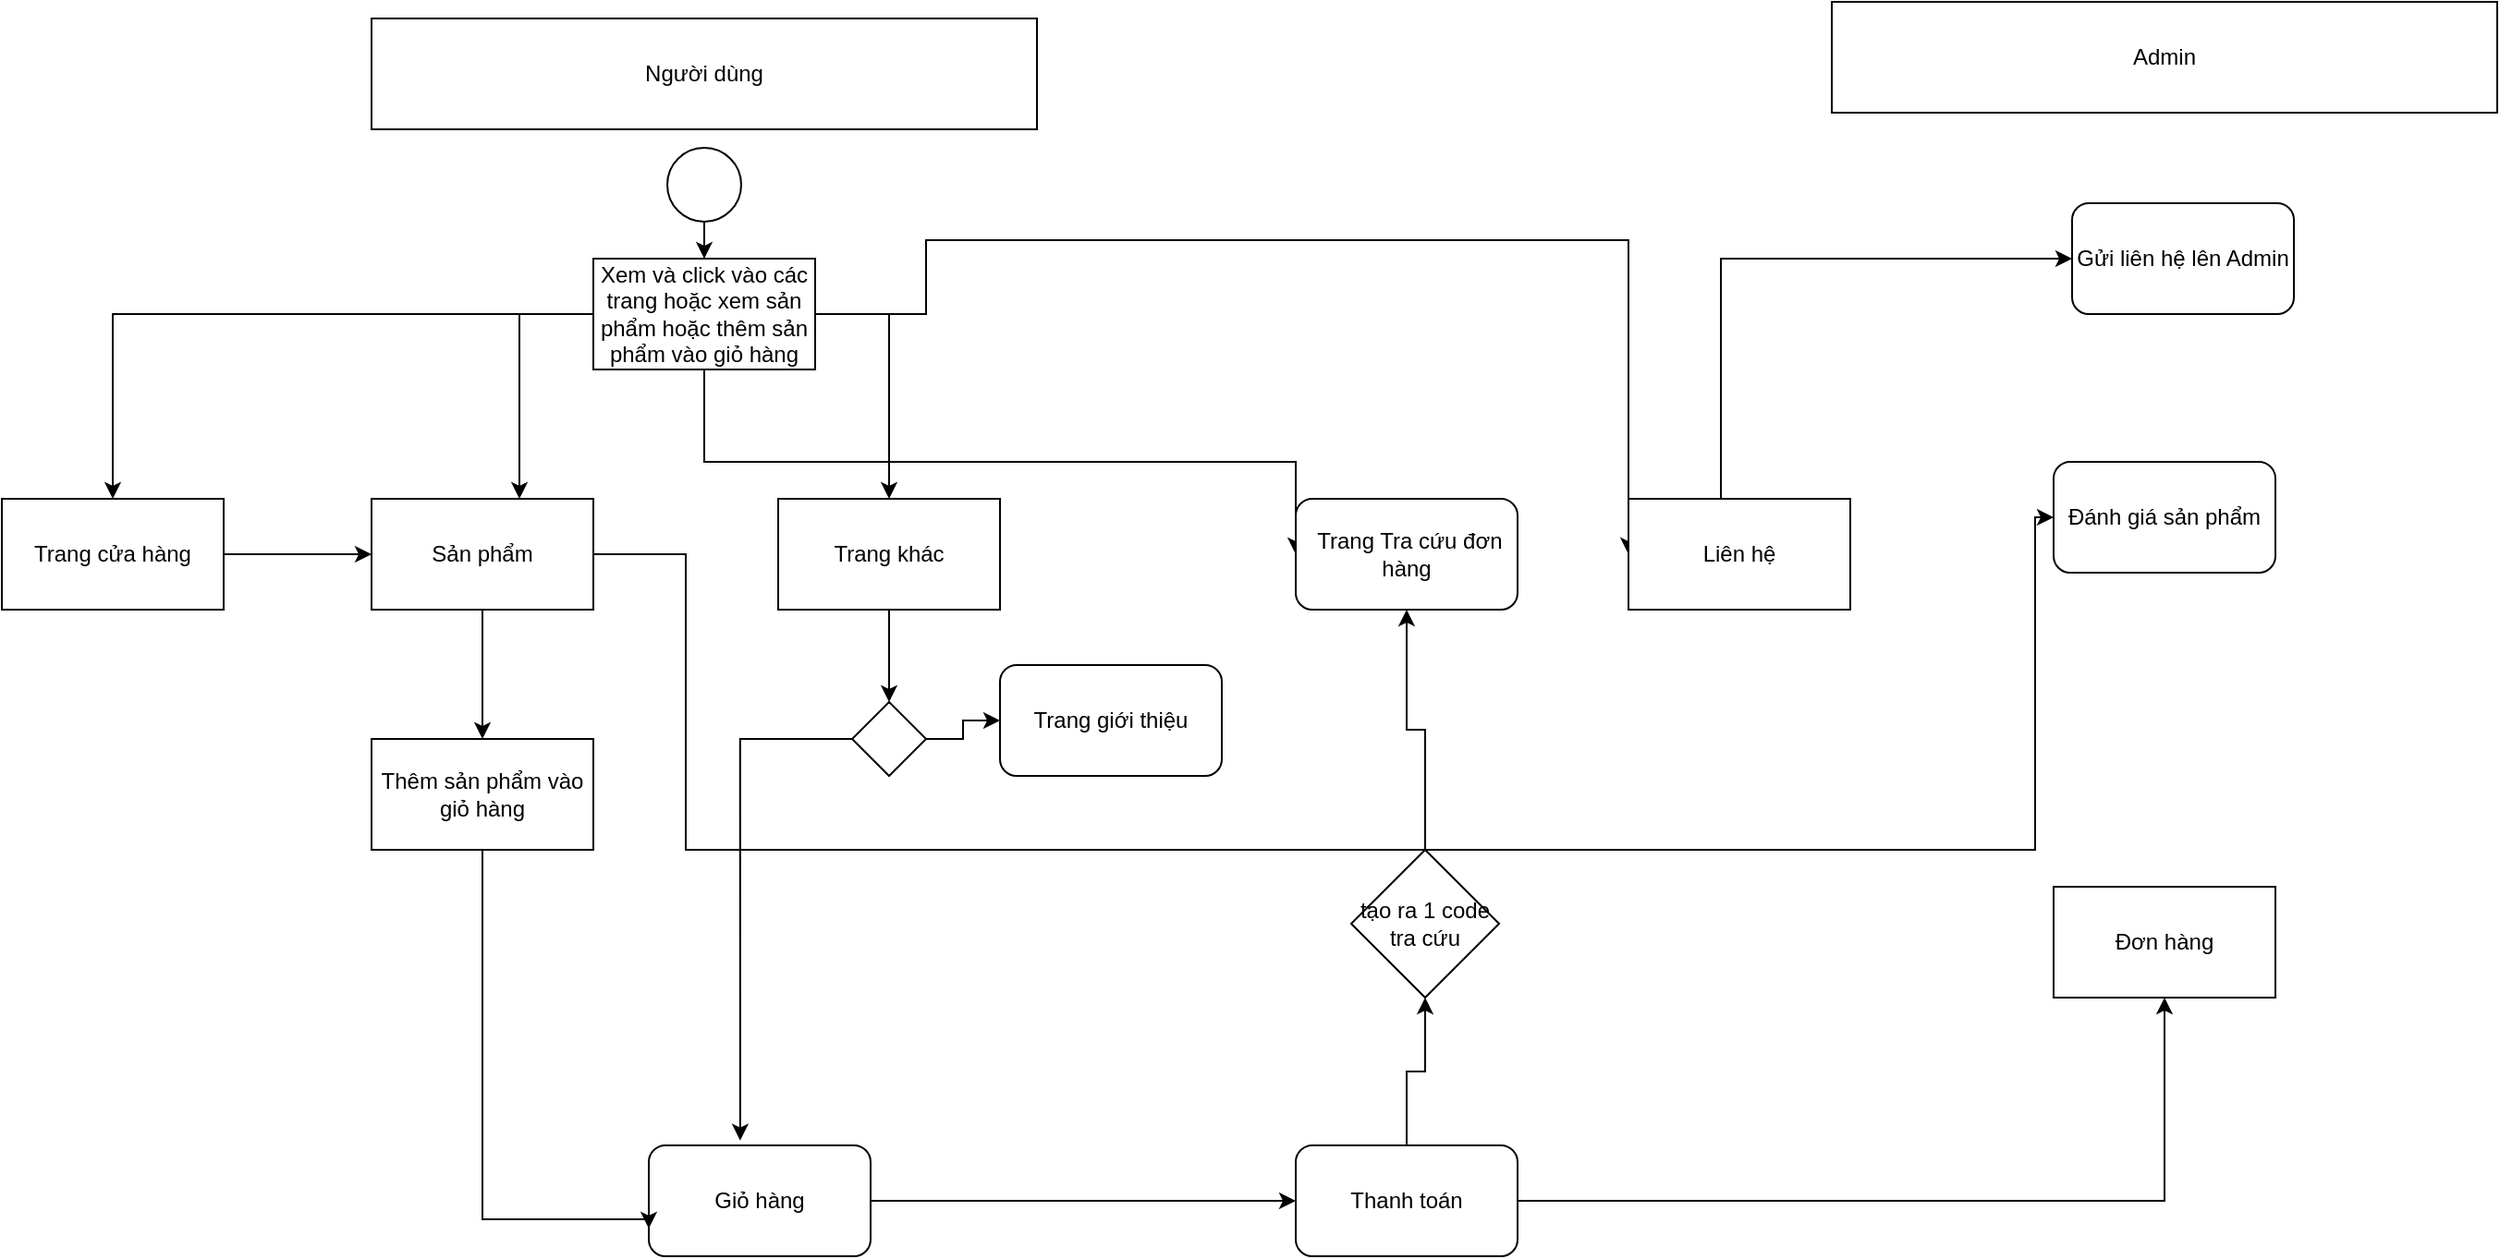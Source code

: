 <mxfile version="24.8.8">
  <diagram name="Trang-1" id="jIZoN5Ik8gS6BeCUeAwO">
    <mxGraphModel dx="2442" dy="1972" grid="1" gridSize="10" guides="1" tooltips="1" connect="1" arrows="1" fold="1" page="1" pageScale="1" pageWidth="827" pageHeight="1169" math="0" shadow="0">
      <root>
        <mxCell id="0" />
        <mxCell id="1" parent="0" />
        <mxCell id="Ydq_dB2nmq0QEJSagaUk-35" value="Người dùng" style="rounded=0;whiteSpace=wrap;html=1;" vertex="1" parent="1">
          <mxGeometry y="-1160" width="360" height="60" as="geometry" />
        </mxCell>
        <mxCell id="Ydq_dB2nmq0QEJSagaUk-36" value="Admin" style="rounded=0;whiteSpace=wrap;html=1;" vertex="1" parent="1">
          <mxGeometry x="790" y="-1169" width="360" height="60" as="geometry" />
        </mxCell>
        <mxCell id="Ydq_dB2nmq0QEJSagaUk-41" value="" style="edgeStyle=orthogonalEdgeStyle;rounded=0;orthogonalLoop=1;jettySize=auto;html=1;" edge="1" parent="1" source="Ydq_dB2nmq0QEJSagaUk-37" target="Ydq_dB2nmq0QEJSagaUk-38">
          <mxGeometry relative="1" as="geometry" />
        </mxCell>
        <mxCell id="Ydq_dB2nmq0QEJSagaUk-37" value="" style="ellipse;whiteSpace=wrap;html=1;aspect=fixed;" vertex="1" parent="1">
          <mxGeometry x="160" y="-1090" width="40" height="40" as="geometry" />
        </mxCell>
        <mxCell id="Ydq_dB2nmq0QEJSagaUk-60" style="edgeStyle=orthogonalEdgeStyle;rounded=0;orthogonalLoop=1;jettySize=auto;html=1;" edge="1" parent="1" source="Ydq_dB2nmq0QEJSagaUk-38" target="Ydq_dB2nmq0QEJSagaUk-59">
          <mxGeometry relative="1" as="geometry">
            <Array as="points">
              <mxPoint x="80" y="-1000" />
            </Array>
          </mxGeometry>
        </mxCell>
        <mxCell id="Ydq_dB2nmq0QEJSagaUk-62" style="edgeStyle=orthogonalEdgeStyle;rounded=0;orthogonalLoop=1;jettySize=auto;html=1;" edge="1" parent="1" source="Ydq_dB2nmq0QEJSagaUk-38" target="Ydq_dB2nmq0QEJSagaUk-45">
          <mxGeometry relative="1" as="geometry">
            <Array as="points">
              <mxPoint x="280" y="-1000" />
            </Array>
          </mxGeometry>
        </mxCell>
        <mxCell id="Ydq_dB2nmq0QEJSagaUk-63" style="edgeStyle=orthogonalEdgeStyle;rounded=0;orthogonalLoop=1;jettySize=auto;html=1;entryX=0;entryY=0.5;entryDx=0;entryDy=0;" edge="1" parent="1" source="Ydq_dB2nmq0QEJSagaUk-38" target="Ydq_dB2nmq0QEJSagaUk-53">
          <mxGeometry relative="1" as="geometry">
            <Array as="points">
              <mxPoint x="300" y="-1000" />
              <mxPoint x="300" y="-1040" />
            </Array>
          </mxGeometry>
        </mxCell>
        <mxCell id="Ydq_dB2nmq0QEJSagaUk-64" style="edgeStyle=orthogonalEdgeStyle;rounded=0;orthogonalLoop=1;jettySize=auto;html=1;entryX=0;entryY=0.5;entryDx=0;entryDy=0;" edge="1" parent="1" source="Ydq_dB2nmq0QEJSagaUk-38" target="Ydq_dB2nmq0QEJSagaUk-55">
          <mxGeometry relative="1" as="geometry">
            <mxPoint x="420" y="-920" as="targetPoint" />
            <Array as="points">
              <mxPoint x="180" y="-920" />
            </Array>
          </mxGeometry>
        </mxCell>
        <mxCell id="Ydq_dB2nmq0QEJSagaUk-77" style="edgeStyle=orthogonalEdgeStyle;rounded=0;orthogonalLoop=1;jettySize=auto;html=1;entryX=0.5;entryY=0;entryDx=0;entryDy=0;" edge="1" parent="1" source="Ydq_dB2nmq0QEJSagaUk-38" target="Ydq_dB2nmq0QEJSagaUk-44">
          <mxGeometry relative="1" as="geometry" />
        </mxCell>
        <mxCell id="Ydq_dB2nmq0QEJSagaUk-38" value="Xem và click vào các trang hoặc xem sản phẩm hoặc thêm sản phẩm vào giỏ hàng" style="rounded=0;whiteSpace=wrap;html=1;" vertex="1" parent="1">
          <mxGeometry x="120" y="-1030" width="120" height="60" as="geometry" />
        </mxCell>
        <mxCell id="Ydq_dB2nmq0QEJSagaUk-76" value="" style="edgeStyle=orthogonalEdgeStyle;rounded=0;orthogonalLoop=1;jettySize=auto;html=1;" edge="1" parent="1" source="Ydq_dB2nmq0QEJSagaUk-44" target="Ydq_dB2nmq0QEJSagaUk-59">
          <mxGeometry relative="1" as="geometry" />
        </mxCell>
        <mxCell id="Ydq_dB2nmq0QEJSagaUk-44" value="Trang cửa hàng" style="rounded=0;whiteSpace=wrap;html=1;" vertex="1" parent="1">
          <mxGeometry x="-200" y="-900" width="120" height="60" as="geometry" />
        </mxCell>
        <mxCell id="Ydq_dB2nmq0QEJSagaUk-67" value="" style="edgeStyle=orthogonalEdgeStyle;rounded=0;orthogonalLoop=1;jettySize=auto;html=1;" edge="1" parent="1" source="Ydq_dB2nmq0QEJSagaUk-45" target="Ydq_dB2nmq0QEJSagaUk-56">
          <mxGeometry relative="1" as="geometry" />
        </mxCell>
        <mxCell id="Ydq_dB2nmq0QEJSagaUk-45" value="Trang khác" style="rounded=0;whiteSpace=wrap;html=1;" vertex="1" parent="1">
          <mxGeometry x="220" y="-900" width="120" height="60" as="geometry" />
        </mxCell>
        <mxCell id="Ydq_dB2nmq0QEJSagaUk-93" style="edgeStyle=orthogonalEdgeStyle;rounded=0;orthogonalLoop=1;jettySize=auto;html=1;entryX=0;entryY=0.5;entryDx=0;entryDy=0;" edge="1" parent="1" source="Ydq_dB2nmq0QEJSagaUk-53" target="Ydq_dB2nmq0QEJSagaUk-65">
          <mxGeometry relative="1" as="geometry">
            <Array as="points">
              <mxPoint x="730" y="-1030" />
            </Array>
          </mxGeometry>
        </mxCell>
        <mxCell id="Ydq_dB2nmq0QEJSagaUk-53" value="Liên hệ" style="rounded=0;whiteSpace=wrap;html=1;" vertex="1" parent="1">
          <mxGeometry x="680" y="-900" width="120" height="60" as="geometry" />
        </mxCell>
        <mxCell id="Ydq_dB2nmq0QEJSagaUk-55" value="&amp;nbsp;Trang Tra cứu đơn hàng" style="rounded=1;whiteSpace=wrap;html=1;" vertex="1" parent="1">
          <mxGeometry x="500" y="-900" width="120" height="60" as="geometry" />
        </mxCell>
        <mxCell id="Ydq_dB2nmq0QEJSagaUk-71" style="edgeStyle=orthogonalEdgeStyle;rounded=0;orthogonalLoop=1;jettySize=auto;html=1;" edge="1" parent="1" source="Ydq_dB2nmq0QEJSagaUk-56" target="Ydq_dB2nmq0QEJSagaUk-58">
          <mxGeometry relative="1" as="geometry" />
        </mxCell>
        <mxCell id="Ydq_dB2nmq0QEJSagaUk-56" value="" style="rhombus;whiteSpace=wrap;html=1;" vertex="1" parent="1">
          <mxGeometry x="260" y="-790" width="40" height="40" as="geometry" />
        </mxCell>
        <mxCell id="Ydq_dB2nmq0QEJSagaUk-85" value="" style="edgeStyle=orthogonalEdgeStyle;rounded=0;orthogonalLoop=1;jettySize=auto;html=1;" edge="1" parent="1" source="Ydq_dB2nmq0QEJSagaUk-57" target="Ydq_dB2nmq0QEJSagaUk-83">
          <mxGeometry relative="1" as="geometry" />
        </mxCell>
        <mxCell id="Ydq_dB2nmq0QEJSagaUk-57" value="Giỏ hàng" style="rounded=1;whiteSpace=wrap;html=1;" vertex="1" parent="1">
          <mxGeometry x="150" y="-550" width="120" height="60" as="geometry" />
        </mxCell>
        <mxCell id="Ydq_dB2nmq0QEJSagaUk-58" value="Trang giới thiệu" style="rounded=1;whiteSpace=wrap;html=1;" vertex="1" parent="1">
          <mxGeometry x="340" y="-810" width="120" height="60" as="geometry" />
        </mxCell>
        <mxCell id="Ydq_dB2nmq0QEJSagaUk-74" style="edgeStyle=orthogonalEdgeStyle;rounded=0;orthogonalLoop=1;jettySize=auto;html=1;" edge="1" parent="1" source="Ydq_dB2nmq0QEJSagaUk-59" target="Ydq_dB2nmq0QEJSagaUk-72">
          <mxGeometry relative="1" as="geometry" />
        </mxCell>
        <mxCell id="Ydq_dB2nmq0QEJSagaUk-92" style="edgeStyle=orthogonalEdgeStyle;rounded=0;orthogonalLoop=1;jettySize=auto;html=1;entryX=0;entryY=0.5;entryDx=0;entryDy=0;" edge="1" parent="1" source="Ydq_dB2nmq0QEJSagaUk-59" target="Ydq_dB2nmq0QEJSagaUk-91">
          <mxGeometry relative="1" as="geometry">
            <Array as="points">
              <mxPoint x="170" y="-870" />
              <mxPoint x="170" y="-710" />
              <mxPoint x="900" y="-710" />
            </Array>
          </mxGeometry>
        </mxCell>
        <mxCell id="Ydq_dB2nmq0QEJSagaUk-59" value="Sản phẩm" style="rounded=0;whiteSpace=wrap;html=1;" vertex="1" parent="1">
          <mxGeometry y="-900" width="120" height="60" as="geometry" />
        </mxCell>
        <mxCell id="Ydq_dB2nmq0QEJSagaUk-65" value="Gửi liên hệ lên Admin" style="rounded=1;whiteSpace=wrap;html=1;" vertex="1" parent="1">
          <mxGeometry x="920" y="-1060" width="120" height="60" as="geometry" />
        </mxCell>
        <mxCell id="Ydq_dB2nmq0QEJSagaUk-68" style="edgeStyle=orthogonalEdgeStyle;rounded=0;orthogonalLoop=1;jettySize=auto;html=1;entryX=0.412;entryY=-0.044;entryDx=0;entryDy=0;entryPerimeter=0;exitX=0;exitY=0.5;exitDx=0;exitDy=0;" edge="1" parent="1" source="Ydq_dB2nmq0QEJSagaUk-56" target="Ydq_dB2nmq0QEJSagaUk-57">
          <mxGeometry relative="1" as="geometry">
            <Array as="points">
              <mxPoint x="199" y="-770" />
            </Array>
          </mxGeometry>
        </mxCell>
        <mxCell id="Ydq_dB2nmq0QEJSagaUk-75" style="edgeStyle=orthogonalEdgeStyle;rounded=0;orthogonalLoop=1;jettySize=auto;html=1;entryX=0;entryY=0.75;entryDx=0;entryDy=0;" edge="1" parent="1" source="Ydq_dB2nmq0QEJSagaUk-72" target="Ydq_dB2nmq0QEJSagaUk-57">
          <mxGeometry relative="1" as="geometry">
            <Array as="points">
              <mxPoint x="60" y="-510" />
              <mxPoint x="150" y="-510" />
            </Array>
          </mxGeometry>
        </mxCell>
        <mxCell id="Ydq_dB2nmq0QEJSagaUk-72" value="Thêm sản phẩm vào giỏ hàng" style="rounded=0;whiteSpace=wrap;html=1;" vertex="1" parent="1">
          <mxGeometry y="-770" width="120" height="60" as="geometry" />
        </mxCell>
        <mxCell id="Ydq_dB2nmq0QEJSagaUk-87" style="edgeStyle=orthogonalEdgeStyle;rounded=0;orthogonalLoop=1;jettySize=auto;html=1;entryX=0.5;entryY=1;entryDx=0;entryDy=0;" edge="1" parent="1" source="Ydq_dB2nmq0QEJSagaUk-83" target="Ydq_dB2nmq0QEJSagaUk-86">
          <mxGeometry relative="1" as="geometry" />
        </mxCell>
        <mxCell id="Ydq_dB2nmq0QEJSagaUk-90" style="edgeStyle=orthogonalEdgeStyle;rounded=0;orthogonalLoop=1;jettySize=auto;html=1;entryX=0.5;entryY=1;entryDx=0;entryDy=0;" edge="1" parent="1" source="Ydq_dB2nmq0QEJSagaUk-83" target="Ydq_dB2nmq0QEJSagaUk-89">
          <mxGeometry relative="1" as="geometry" />
        </mxCell>
        <mxCell id="Ydq_dB2nmq0QEJSagaUk-83" value="Thanh toán" style="rounded=1;whiteSpace=wrap;html=1;" vertex="1" parent="1">
          <mxGeometry x="500" y="-550" width="120" height="60" as="geometry" />
        </mxCell>
        <mxCell id="Ydq_dB2nmq0QEJSagaUk-88" style="edgeStyle=orthogonalEdgeStyle;rounded=0;orthogonalLoop=1;jettySize=auto;html=1;entryX=0.5;entryY=1;entryDx=0;entryDy=0;" edge="1" parent="1" source="Ydq_dB2nmq0QEJSagaUk-86" target="Ydq_dB2nmq0QEJSagaUk-55">
          <mxGeometry relative="1" as="geometry" />
        </mxCell>
        <mxCell id="Ydq_dB2nmq0QEJSagaUk-86" value="tạo ra 1 code tra cứu" style="rhombus;whiteSpace=wrap;html=1;" vertex="1" parent="1">
          <mxGeometry x="530" y="-710" width="80" height="80" as="geometry" />
        </mxCell>
        <mxCell id="Ydq_dB2nmq0QEJSagaUk-89" value="Đơn hàng" style="rounded=0;whiteSpace=wrap;html=1;" vertex="1" parent="1">
          <mxGeometry x="910" y="-690" width="120" height="60" as="geometry" />
        </mxCell>
        <mxCell id="Ydq_dB2nmq0QEJSagaUk-91" value="Đánh giá sản phẩm" style="rounded=1;whiteSpace=wrap;html=1;" vertex="1" parent="1">
          <mxGeometry x="910" y="-920" width="120" height="60" as="geometry" />
        </mxCell>
      </root>
    </mxGraphModel>
  </diagram>
</mxfile>

